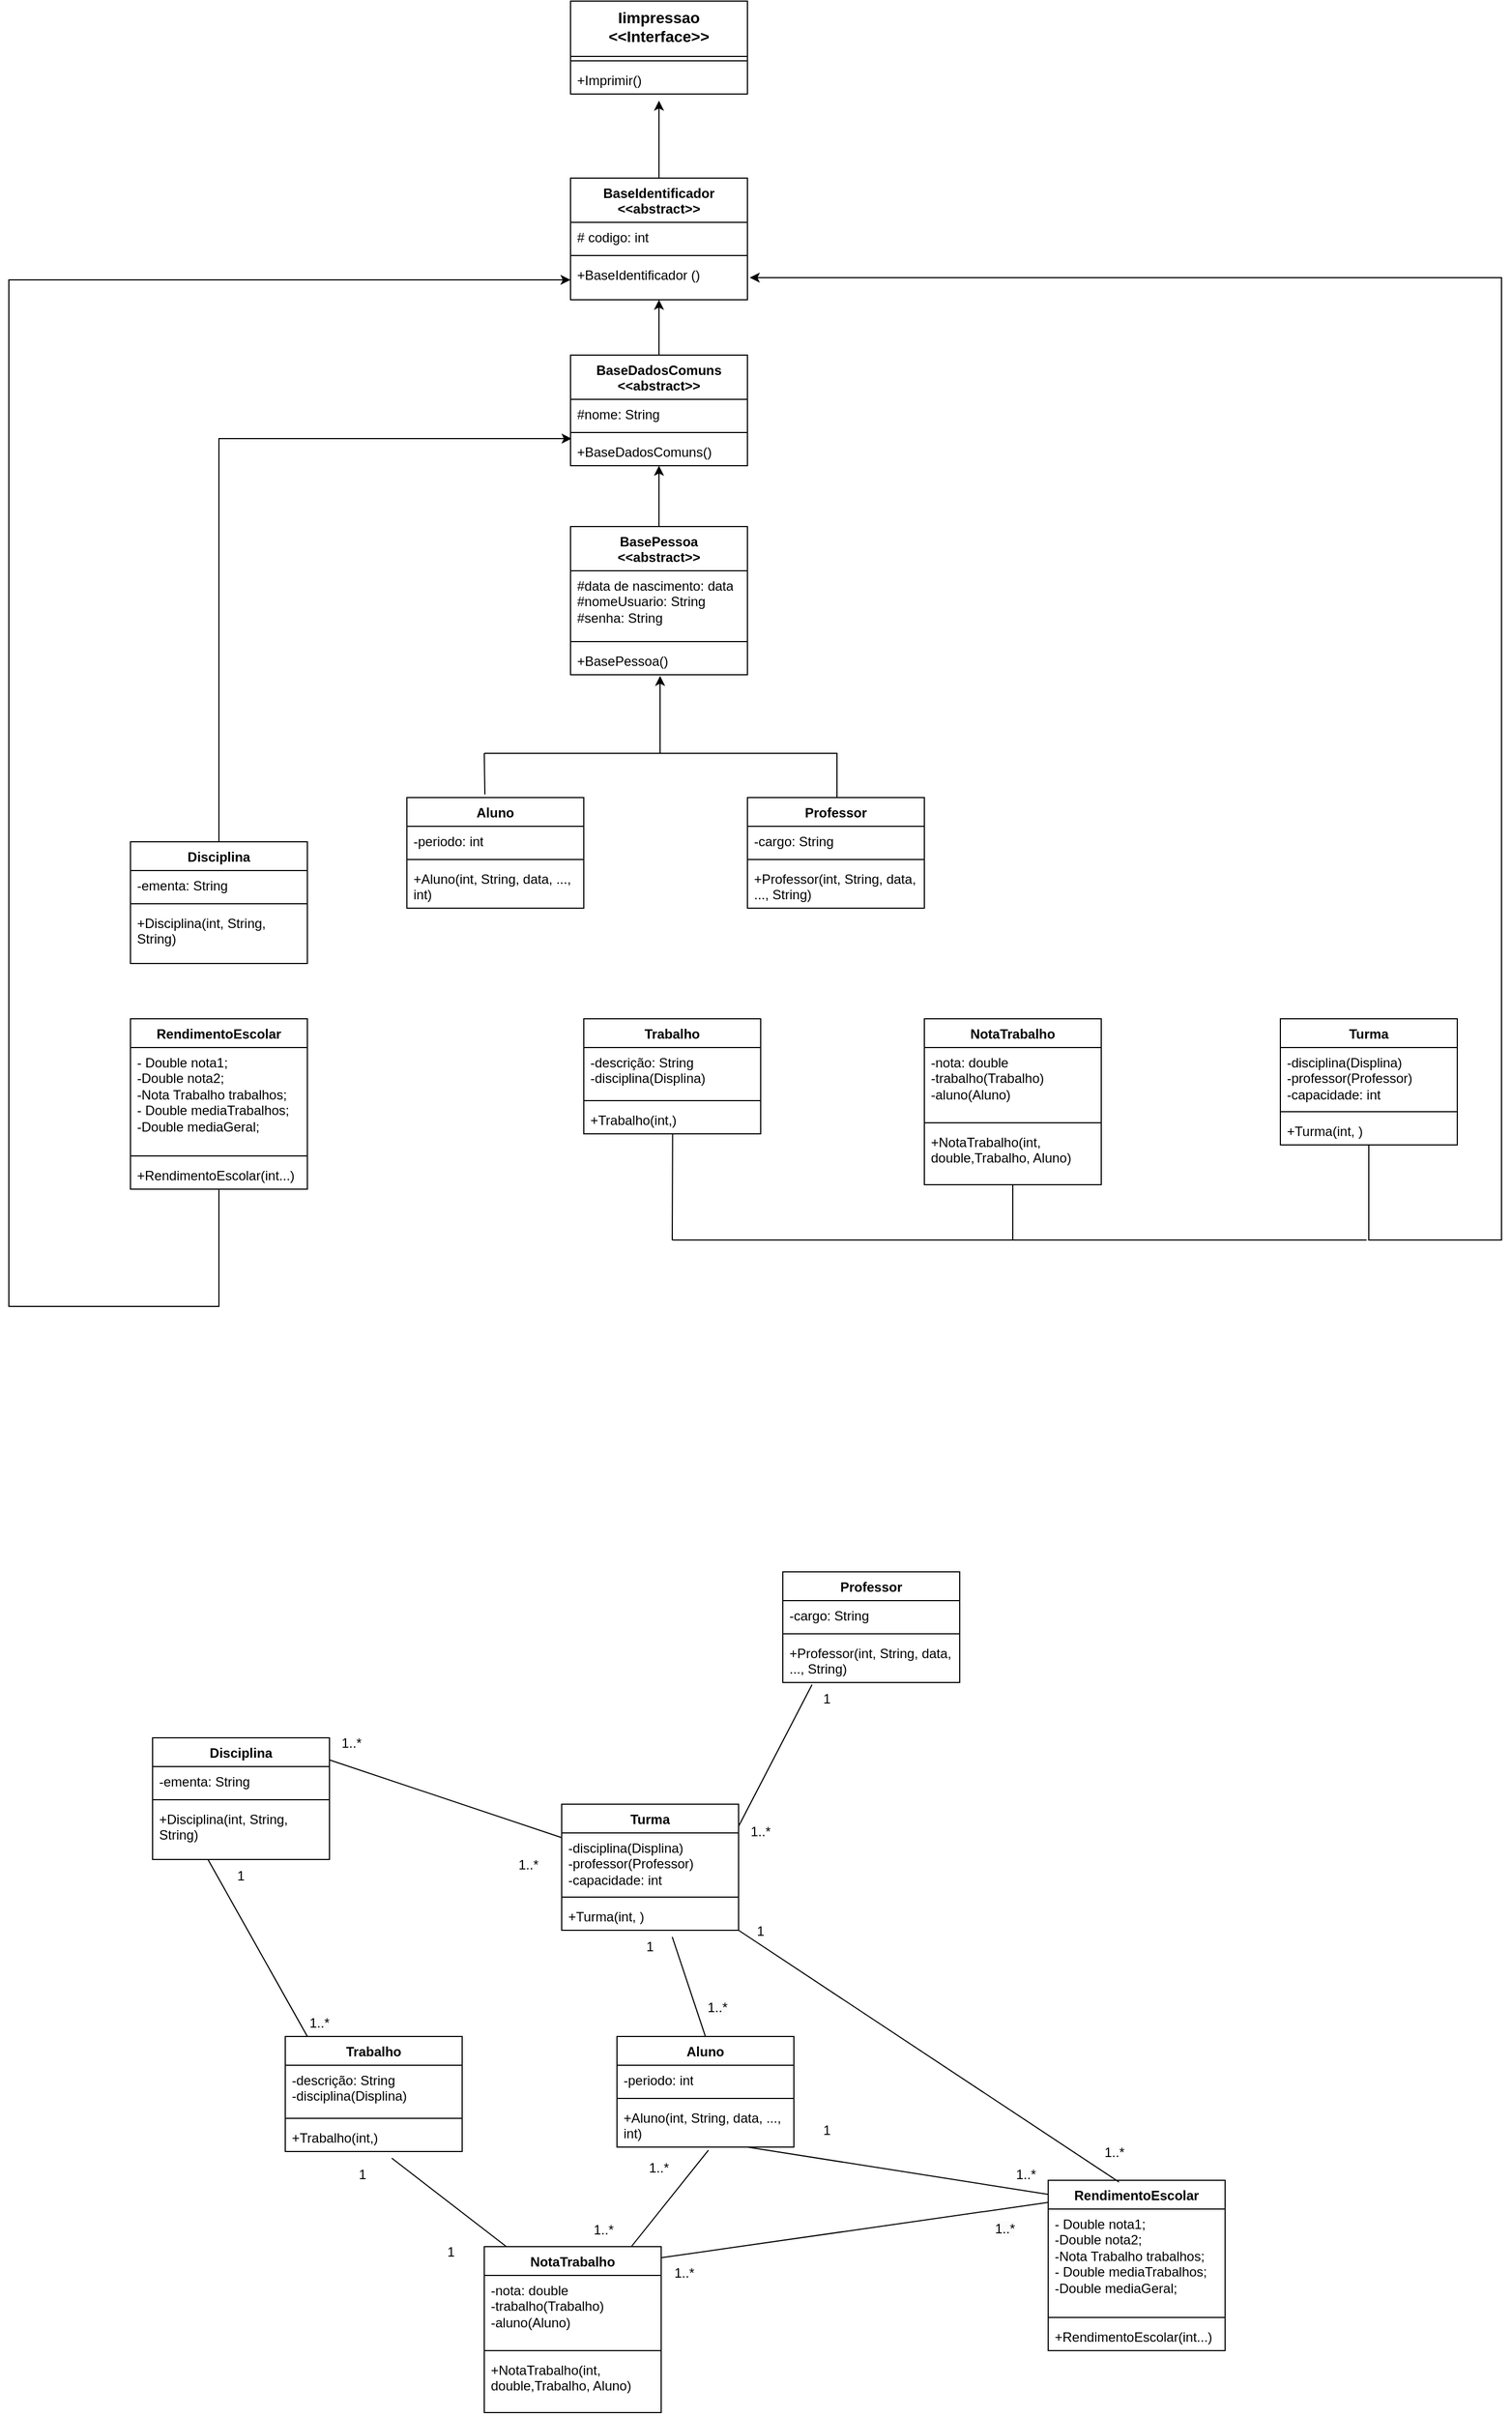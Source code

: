 <mxfile version="22.0.8" type="device">
  <diagram name="Página-1" id="WyTK1F0okosWZXt38Lui">
    <mxGraphModel dx="1050" dy="522" grid="1" gridSize="10" guides="1" tooltips="1" connect="1" arrows="1" fold="1" page="1" pageScale="1" pageWidth="2339" pageHeight="3300" math="0" shadow="0">
      <root>
        <mxCell id="0" />
        <mxCell id="1" parent="0" />
        <mxCell id="iWZckLX41BdWrGpEnXUP-7" style="edgeStyle=orthogonalEdgeStyle;rounded=0;orthogonalLoop=1;jettySize=auto;html=1;" parent="1" source="2KT6dH3YFQWWUS_MdQeZ-459" edge="1">
          <mxGeometry relative="1" as="geometry">
            <mxPoint x="958" y="130" as="targetPoint" />
          </mxGeometry>
        </mxCell>
        <mxCell id="2KT6dH3YFQWWUS_MdQeZ-459" value="BaseIdentificador&lt;br&gt;&amp;lt;&amp;lt;abstract&amp;gt;&amp;gt;" style="swimlane;fontStyle=1;align=center;verticalAlign=top;childLayout=stackLayout;horizontal=1;startSize=40;horizontalStack=0;resizeParent=1;resizeParentMax=0;resizeLast=0;collapsible=1;marginBottom=0;whiteSpace=wrap;html=1;" parent="1" vertex="1">
          <mxGeometry x="878" y="200" width="160" height="110" as="geometry" />
        </mxCell>
        <mxCell id="2KT6dH3YFQWWUS_MdQeZ-460" value="# codigo: int&lt;br&gt;" style="text;strokeColor=none;fillColor=none;align=left;verticalAlign=top;spacingLeft=4;spacingRight=4;overflow=hidden;rotatable=0;points=[[0,0.5],[1,0.5]];portConstraint=eastwest;whiteSpace=wrap;html=1;" parent="2KT6dH3YFQWWUS_MdQeZ-459" vertex="1">
          <mxGeometry y="40" width="160" height="26" as="geometry" />
        </mxCell>
        <mxCell id="2KT6dH3YFQWWUS_MdQeZ-461" value="" style="line;strokeWidth=1;fillColor=none;align=left;verticalAlign=middle;spacingTop=-1;spacingLeft=3;spacingRight=3;rotatable=0;labelPosition=right;points=[];portConstraint=eastwest;strokeColor=inherit;" parent="2KT6dH3YFQWWUS_MdQeZ-459" vertex="1">
          <mxGeometry y="66" width="160" height="8" as="geometry" />
        </mxCell>
        <mxCell id="2KT6dH3YFQWWUS_MdQeZ-462" value="+BaseIdentificador ()" style="text;strokeColor=none;fillColor=none;align=left;verticalAlign=top;spacingLeft=4;spacingRight=4;overflow=hidden;rotatable=0;points=[[0,0.5],[1,0.5]];portConstraint=eastwest;whiteSpace=wrap;html=1;" parent="2KT6dH3YFQWWUS_MdQeZ-459" vertex="1">
          <mxGeometry y="74" width="160" height="36" as="geometry" />
        </mxCell>
        <mxCell id="2KT6dH3YFQWWUS_MdQeZ-463" value="BasePessoa&lt;br&gt;&amp;lt;&amp;lt;abstract&amp;gt;&amp;gt;" style="swimlane;fontStyle=1;align=center;verticalAlign=top;childLayout=stackLayout;horizontal=1;startSize=40;horizontalStack=0;resizeParent=1;resizeParentMax=0;resizeLast=0;collapsible=1;marginBottom=0;whiteSpace=wrap;html=1;" parent="1" vertex="1">
          <mxGeometry x="878" y="515" width="160" height="134" as="geometry" />
        </mxCell>
        <mxCell id="2KT6dH3YFQWWUS_MdQeZ-464" value="#data de nascimento: data&lt;br&gt;#nomeUsuario: String&lt;br&gt;#senha: String" style="text;strokeColor=none;fillColor=none;align=left;verticalAlign=top;spacingLeft=4;spacingRight=4;overflow=hidden;rotatable=0;points=[[0,0.5],[1,0.5]];portConstraint=eastwest;whiteSpace=wrap;html=1;" parent="2KT6dH3YFQWWUS_MdQeZ-463" vertex="1">
          <mxGeometry y="40" width="160" height="60" as="geometry" />
        </mxCell>
        <mxCell id="2KT6dH3YFQWWUS_MdQeZ-465" value="" style="line;strokeWidth=1;fillColor=none;align=left;verticalAlign=middle;spacingTop=-1;spacingLeft=3;spacingRight=3;rotatable=0;labelPosition=right;points=[];portConstraint=eastwest;strokeColor=inherit;" parent="2KT6dH3YFQWWUS_MdQeZ-463" vertex="1">
          <mxGeometry y="100" width="160" height="8" as="geometry" />
        </mxCell>
        <mxCell id="2KT6dH3YFQWWUS_MdQeZ-466" value="+BasePessoa()" style="text;strokeColor=none;fillColor=none;align=left;verticalAlign=top;spacingLeft=4;spacingRight=4;overflow=hidden;rotatable=0;points=[[0,0.5],[1,0.5]];portConstraint=eastwest;whiteSpace=wrap;html=1;" parent="2KT6dH3YFQWWUS_MdQeZ-463" vertex="1">
          <mxGeometry y="108" width="160" height="26" as="geometry" />
        </mxCell>
        <mxCell id="2KT6dH3YFQWWUS_MdQeZ-468" value="Aluno" style="swimlane;fontStyle=1;align=center;verticalAlign=top;childLayout=stackLayout;horizontal=1;startSize=26;horizontalStack=0;resizeParent=1;resizeParentMax=0;resizeLast=0;collapsible=1;marginBottom=0;whiteSpace=wrap;html=1;" parent="1" vertex="1">
          <mxGeometry x="730" y="760" width="160" height="100" as="geometry" />
        </mxCell>
        <mxCell id="2KT6dH3YFQWWUS_MdQeZ-469" value="-periodo: int" style="text;strokeColor=none;fillColor=none;align=left;verticalAlign=top;spacingLeft=4;spacingRight=4;overflow=hidden;rotatable=0;points=[[0,0.5],[1,0.5]];portConstraint=eastwest;whiteSpace=wrap;html=1;" parent="2KT6dH3YFQWWUS_MdQeZ-468" vertex="1">
          <mxGeometry y="26" width="160" height="26" as="geometry" />
        </mxCell>
        <mxCell id="2KT6dH3YFQWWUS_MdQeZ-470" value="" style="line;strokeWidth=1;fillColor=none;align=left;verticalAlign=middle;spacingTop=-1;spacingLeft=3;spacingRight=3;rotatable=0;labelPosition=right;points=[];portConstraint=eastwest;strokeColor=inherit;" parent="2KT6dH3YFQWWUS_MdQeZ-468" vertex="1">
          <mxGeometry y="52" width="160" height="8" as="geometry" />
        </mxCell>
        <mxCell id="2KT6dH3YFQWWUS_MdQeZ-471" value="+Aluno(int, String, data, ..., int)" style="text;strokeColor=none;fillColor=none;align=left;verticalAlign=top;spacingLeft=4;spacingRight=4;overflow=hidden;rotatable=0;points=[[0,0.5],[1,0.5]];portConstraint=eastwest;whiteSpace=wrap;html=1;" parent="2KT6dH3YFQWWUS_MdQeZ-468" vertex="1">
          <mxGeometry y="60" width="160" height="40" as="geometry" />
        </mxCell>
        <mxCell id="iWZckLX41BdWrGpEnXUP-12" style="edgeStyle=orthogonalEdgeStyle;rounded=0;orthogonalLoop=1;jettySize=auto;html=1;exitX=0.5;exitY=0;exitDx=0;exitDy=0;" parent="1" edge="1">
          <mxGeometry relative="1" as="geometry">
            <mxPoint x="959" y="650" as="targetPoint" />
            <mxPoint x="1115" y="770" as="sourcePoint" />
            <Array as="points">
              <mxPoint x="1119" y="770" />
              <mxPoint x="1119" y="720" />
              <mxPoint x="959" y="720" />
            </Array>
          </mxGeometry>
        </mxCell>
        <mxCell id="2KT6dH3YFQWWUS_MdQeZ-473" value="Professor" style="swimlane;fontStyle=1;align=center;verticalAlign=top;childLayout=stackLayout;horizontal=1;startSize=26;horizontalStack=0;resizeParent=1;resizeParentMax=0;resizeLast=0;collapsible=1;marginBottom=0;whiteSpace=wrap;html=1;" parent="1" vertex="1">
          <mxGeometry x="1038" y="760" width="160" height="100" as="geometry" />
        </mxCell>
        <mxCell id="2KT6dH3YFQWWUS_MdQeZ-474" value="-cargo: String" style="text;strokeColor=none;fillColor=none;align=left;verticalAlign=top;spacingLeft=4;spacingRight=4;overflow=hidden;rotatable=0;points=[[0,0.5],[1,0.5]];portConstraint=eastwest;whiteSpace=wrap;html=1;" parent="2KT6dH3YFQWWUS_MdQeZ-473" vertex="1">
          <mxGeometry y="26" width="160" height="26" as="geometry" />
        </mxCell>
        <mxCell id="2KT6dH3YFQWWUS_MdQeZ-475" value="" style="line;strokeWidth=1;fillColor=none;align=left;verticalAlign=middle;spacingTop=-1;spacingLeft=3;spacingRight=3;rotatable=0;labelPosition=right;points=[];portConstraint=eastwest;strokeColor=inherit;" parent="2KT6dH3YFQWWUS_MdQeZ-473" vertex="1">
          <mxGeometry y="52" width="160" height="8" as="geometry" />
        </mxCell>
        <mxCell id="2KT6dH3YFQWWUS_MdQeZ-476" value="+Professor(int, String, data, ..., String)" style="text;strokeColor=none;fillColor=none;align=left;verticalAlign=top;spacingLeft=4;spacingRight=4;overflow=hidden;rotatable=0;points=[[0,0.5],[1,0.5]];portConstraint=eastwest;whiteSpace=wrap;html=1;" parent="2KT6dH3YFQWWUS_MdQeZ-473" vertex="1">
          <mxGeometry y="60" width="160" height="40" as="geometry" />
        </mxCell>
        <mxCell id="2KT6dH3YFQWWUS_MdQeZ-478" value="Disciplina" style="swimlane;fontStyle=1;align=center;verticalAlign=top;childLayout=stackLayout;horizontal=1;startSize=26;horizontalStack=0;resizeParent=1;resizeParentMax=0;resizeLast=0;collapsible=1;marginBottom=0;whiteSpace=wrap;html=1;" parent="1" vertex="1">
          <mxGeometry x="480" y="800" width="160" height="110" as="geometry" />
        </mxCell>
        <mxCell id="2KT6dH3YFQWWUS_MdQeZ-479" value="-ementa: String" style="text;strokeColor=none;fillColor=none;align=left;verticalAlign=top;spacingLeft=4;spacingRight=4;overflow=hidden;rotatable=0;points=[[0,0.5],[1,0.5]];portConstraint=eastwest;whiteSpace=wrap;html=1;" parent="2KT6dH3YFQWWUS_MdQeZ-478" vertex="1">
          <mxGeometry y="26" width="160" height="26" as="geometry" />
        </mxCell>
        <mxCell id="2KT6dH3YFQWWUS_MdQeZ-480" value="" style="line;strokeWidth=1;fillColor=none;align=left;verticalAlign=middle;spacingTop=-1;spacingLeft=3;spacingRight=3;rotatable=0;labelPosition=right;points=[];portConstraint=eastwest;strokeColor=inherit;" parent="2KT6dH3YFQWWUS_MdQeZ-478" vertex="1">
          <mxGeometry y="52" width="160" height="8" as="geometry" />
        </mxCell>
        <mxCell id="2KT6dH3YFQWWUS_MdQeZ-481" value="+Disciplina(int, String, String)" style="text;strokeColor=none;fillColor=none;align=left;verticalAlign=top;spacingLeft=4;spacingRight=4;overflow=hidden;rotatable=0;points=[[0,0.5],[1,0.5]];portConstraint=eastwest;whiteSpace=wrap;html=1;" parent="2KT6dH3YFQWWUS_MdQeZ-478" vertex="1">
          <mxGeometry y="60" width="160" height="50" as="geometry" />
        </mxCell>
        <mxCell id="2KT6dH3YFQWWUS_MdQeZ-486" value="Turma" style="swimlane;fontStyle=1;align=center;verticalAlign=top;childLayout=stackLayout;horizontal=1;startSize=26;horizontalStack=0;resizeParent=1;resizeParentMax=0;resizeLast=0;collapsible=1;marginBottom=0;whiteSpace=wrap;html=1;" parent="1" vertex="1">
          <mxGeometry x="1520" y="960" width="160" height="114" as="geometry" />
        </mxCell>
        <mxCell id="2KT6dH3YFQWWUS_MdQeZ-487" value="-disciplina(Displina)&lt;br&gt;-professor(Professor)&lt;br&gt;-capacidade: int" style="text;strokeColor=none;fillColor=none;align=left;verticalAlign=top;spacingLeft=4;spacingRight=4;overflow=hidden;rotatable=0;points=[[0,0.5],[1,0.5]];portConstraint=eastwest;whiteSpace=wrap;html=1;" parent="2KT6dH3YFQWWUS_MdQeZ-486" vertex="1">
          <mxGeometry y="26" width="160" height="54" as="geometry" />
        </mxCell>
        <mxCell id="2KT6dH3YFQWWUS_MdQeZ-488" value="" style="line;strokeWidth=1;fillColor=none;align=left;verticalAlign=middle;spacingTop=-1;spacingLeft=3;spacingRight=3;rotatable=0;labelPosition=right;points=[];portConstraint=eastwest;strokeColor=inherit;" parent="2KT6dH3YFQWWUS_MdQeZ-486" vertex="1">
          <mxGeometry y="80" width="160" height="8" as="geometry" />
        </mxCell>
        <mxCell id="2KT6dH3YFQWWUS_MdQeZ-489" value="+Turma(int, )" style="text;strokeColor=none;fillColor=none;align=left;verticalAlign=top;spacingLeft=4;spacingRight=4;overflow=hidden;rotatable=0;points=[[0,0.5],[1,0.5]];portConstraint=eastwest;whiteSpace=wrap;html=1;" parent="2KT6dH3YFQWWUS_MdQeZ-486" vertex="1">
          <mxGeometry y="88" width="160" height="26" as="geometry" />
        </mxCell>
        <mxCell id="2KT6dH3YFQWWUS_MdQeZ-490" value="Trabalho" style="swimlane;fontStyle=1;align=center;verticalAlign=top;childLayout=stackLayout;horizontal=1;startSize=26;horizontalStack=0;resizeParent=1;resizeParentMax=0;resizeLast=0;collapsible=1;marginBottom=0;whiteSpace=wrap;html=1;" parent="1" vertex="1">
          <mxGeometry x="890" y="960" width="160" height="104" as="geometry" />
        </mxCell>
        <mxCell id="iWZckLX41BdWrGpEnXUP-22" value="" style="endArrow=none;html=1;rounded=0;entryX=0.502;entryY=1.013;entryDx=0;entryDy=0;entryPerimeter=0;" parent="2KT6dH3YFQWWUS_MdQeZ-490" target="2KT6dH3YFQWWUS_MdQeZ-493" edge="1">
          <mxGeometry width="50" height="50" relative="1" as="geometry">
            <mxPoint x="80" y="200" as="sourcePoint" />
            <mxPoint x="79.58" y="-32" as="targetPoint" />
          </mxGeometry>
        </mxCell>
        <mxCell id="2KT6dH3YFQWWUS_MdQeZ-491" value="-descrição: String&lt;br&gt;-disciplina(Displina)" style="text;strokeColor=none;fillColor=none;align=left;verticalAlign=top;spacingLeft=4;spacingRight=4;overflow=hidden;rotatable=0;points=[[0,0.5],[1,0.5]];portConstraint=eastwest;whiteSpace=wrap;html=1;" parent="2KT6dH3YFQWWUS_MdQeZ-490" vertex="1">
          <mxGeometry y="26" width="160" height="44" as="geometry" />
        </mxCell>
        <mxCell id="2KT6dH3YFQWWUS_MdQeZ-492" value="" style="line;strokeWidth=1;fillColor=none;align=left;verticalAlign=middle;spacingTop=-1;spacingLeft=3;spacingRight=3;rotatable=0;labelPosition=right;points=[];portConstraint=eastwest;strokeColor=inherit;" parent="2KT6dH3YFQWWUS_MdQeZ-490" vertex="1">
          <mxGeometry y="70" width="160" height="8" as="geometry" />
        </mxCell>
        <mxCell id="2KT6dH3YFQWWUS_MdQeZ-493" value="+Trabalho(int,)" style="text;strokeColor=none;fillColor=none;align=left;verticalAlign=top;spacingLeft=4;spacingRight=4;overflow=hidden;rotatable=0;points=[[0,0.5],[1,0.5]];portConstraint=eastwest;whiteSpace=wrap;html=1;" parent="2KT6dH3YFQWWUS_MdQeZ-490" vertex="1">
          <mxGeometry y="78" width="160" height="26" as="geometry" />
        </mxCell>
        <mxCell id="2KT6dH3YFQWWUS_MdQeZ-512" value="NotaTrabalho" style="swimlane;fontStyle=1;align=center;verticalAlign=top;childLayout=stackLayout;horizontal=1;startSize=26;horizontalStack=0;resizeParent=1;resizeParentMax=0;resizeLast=0;collapsible=1;marginBottom=0;whiteSpace=wrap;html=1;" parent="1" vertex="1">
          <mxGeometry x="1198" y="960" width="160" height="150" as="geometry" />
        </mxCell>
        <mxCell id="2KT6dH3YFQWWUS_MdQeZ-513" value="-nota: double&lt;br&gt;-trabalho(Trabalho)&lt;br&gt;-aluno(Aluno)" style="text;strokeColor=none;fillColor=none;align=left;verticalAlign=top;spacingLeft=4;spacingRight=4;overflow=hidden;rotatable=0;points=[[0,0.5],[1,0.5]];portConstraint=eastwest;whiteSpace=wrap;html=1;" parent="2KT6dH3YFQWWUS_MdQeZ-512" vertex="1">
          <mxGeometry y="26" width="160" height="64" as="geometry" />
        </mxCell>
        <mxCell id="2KT6dH3YFQWWUS_MdQeZ-514" value="" style="line;strokeWidth=1;fillColor=none;align=left;verticalAlign=middle;spacingTop=-1;spacingLeft=3;spacingRight=3;rotatable=0;labelPosition=right;points=[];portConstraint=eastwest;strokeColor=inherit;" parent="2KT6dH3YFQWWUS_MdQeZ-512" vertex="1">
          <mxGeometry y="90" width="160" height="8" as="geometry" />
        </mxCell>
        <mxCell id="2KT6dH3YFQWWUS_MdQeZ-515" value="+NotaTrabalho(int, double,Trabalho, Aluno)" style="text;strokeColor=none;fillColor=none;align=left;verticalAlign=top;spacingLeft=4;spacingRight=4;overflow=hidden;rotatable=0;points=[[0,0.5],[1,0.5]];portConstraint=eastwest;whiteSpace=wrap;html=1;" parent="2KT6dH3YFQWWUS_MdQeZ-512" vertex="1">
          <mxGeometry y="98" width="160" height="52" as="geometry" />
        </mxCell>
        <mxCell id="iWZckLX41BdWrGpEnXUP-2" value="&lt;font style=&quot;font-size: 14px;&quot;&gt;Iimpressao&lt;br&gt;&amp;lt;&amp;lt;Interface&amp;gt;&amp;gt;&lt;/font&gt;" style="swimlane;fontStyle=1;align=center;verticalAlign=top;childLayout=stackLayout;horizontal=1;startSize=50;horizontalStack=0;resizeParent=1;resizeParentMax=0;resizeLast=0;collapsible=1;marginBottom=0;whiteSpace=wrap;html=1;" parent="1" vertex="1">
          <mxGeometry x="878" y="40" width="160" height="84" as="geometry" />
        </mxCell>
        <mxCell id="iWZckLX41BdWrGpEnXUP-4" value="" style="line;strokeWidth=1;fillColor=none;align=left;verticalAlign=middle;spacingTop=-1;spacingLeft=3;spacingRight=3;rotatable=0;labelPosition=right;points=[];portConstraint=eastwest;strokeColor=inherit;" parent="iWZckLX41BdWrGpEnXUP-2" vertex="1">
          <mxGeometry y="50" width="160" height="8" as="geometry" />
        </mxCell>
        <mxCell id="iWZckLX41BdWrGpEnXUP-5" value="+Imprimir()" style="text;strokeColor=none;fillColor=none;align=left;verticalAlign=top;spacingLeft=4;spacingRight=4;overflow=hidden;rotatable=0;points=[[0,0.5],[1,0.5]];portConstraint=eastwest;whiteSpace=wrap;html=1;" parent="iWZckLX41BdWrGpEnXUP-2" vertex="1">
          <mxGeometry y="58" width="160" height="26" as="geometry" />
        </mxCell>
        <mxCell id="iWZckLX41BdWrGpEnXUP-8" style="edgeStyle=orthogonalEdgeStyle;rounded=0;orthogonalLoop=1;jettySize=auto;html=1;" parent="1" source="2KT6dH3YFQWWUS_MdQeZ-482" edge="1">
          <mxGeometry relative="1" as="geometry">
            <mxPoint x="958" y="310" as="targetPoint" />
          </mxGeometry>
        </mxCell>
        <mxCell id="2KT6dH3YFQWWUS_MdQeZ-482" value="BaseDadosComuns&lt;br&gt;&amp;lt;&amp;lt;abstract&amp;gt;&amp;gt;" style="swimlane;fontStyle=1;align=center;verticalAlign=top;childLayout=stackLayout;horizontal=1;startSize=40;horizontalStack=0;resizeParent=1;resizeParentMax=0;resizeLast=0;collapsible=1;marginBottom=0;whiteSpace=wrap;html=1;" parent="1" vertex="1">
          <mxGeometry x="878" y="360" width="160" height="100" as="geometry" />
        </mxCell>
        <mxCell id="2KT6dH3YFQWWUS_MdQeZ-483" value="#nome: String" style="text;strokeColor=none;fillColor=none;align=left;verticalAlign=top;spacingLeft=4;spacingRight=4;overflow=hidden;rotatable=0;points=[[0,0.5],[1,0.5]];portConstraint=eastwest;whiteSpace=wrap;html=1;" parent="2KT6dH3YFQWWUS_MdQeZ-482" vertex="1">
          <mxGeometry y="40" width="160" height="26" as="geometry" />
        </mxCell>
        <mxCell id="2KT6dH3YFQWWUS_MdQeZ-484" value="" style="line;strokeWidth=1;fillColor=none;align=left;verticalAlign=middle;spacingTop=-1;spacingLeft=3;spacingRight=3;rotatable=0;labelPosition=right;points=[];portConstraint=eastwest;strokeColor=inherit;" parent="2KT6dH3YFQWWUS_MdQeZ-482" vertex="1">
          <mxGeometry y="66" width="160" height="8" as="geometry" />
        </mxCell>
        <mxCell id="2KT6dH3YFQWWUS_MdQeZ-485" value="+BaseDadosComuns()" style="text;strokeColor=none;fillColor=none;align=left;verticalAlign=top;spacingLeft=4;spacingRight=4;overflow=hidden;rotatable=0;points=[[0,0.5],[1,0.5]];portConstraint=eastwest;whiteSpace=wrap;html=1;" parent="2KT6dH3YFQWWUS_MdQeZ-482" vertex="1">
          <mxGeometry y="74" width="160" height="26" as="geometry" />
        </mxCell>
        <mxCell id="iWZckLX41BdWrGpEnXUP-9" style="edgeStyle=orthogonalEdgeStyle;rounded=0;orthogonalLoop=1;jettySize=auto;html=1;exitX=0.5;exitY=0;exitDx=0;exitDy=0;entryX=0.5;entryY=1;entryDx=0;entryDy=0;entryPerimeter=0;" parent="1" source="2KT6dH3YFQWWUS_MdQeZ-463" target="2KT6dH3YFQWWUS_MdQeZ-485" edge="1">
          <mxGeometry relative="1" as="geometry" />
        </mxCell>
        <mxCell id="iWZckLX41BdWrGpEnXUP-13" style="edgeStyle=orthogonalEdgeStyle;rounded=0;orthogonalLoop=1;jettySize=auto;html=1;exitX=0.5;exitY=1;exitDx=0;exitDy=0;entryX=1.013;entryY=0.444;entryDx=0;entryDy=0;entryPerimeter=0;" parent="1" source="2KT6dH3YFQWWUS_MdQeZ-486" target="2KT6dH3YFQWWUS_MdQeZ-462" edge="1">
          <mxGeometry relative="1" as="geometry">
            <mxPoint x="1622.32" y="1244.65" as="sourcePoint" />
            <mxPoint x="1040" y="290" as="targetPoint" />
            <Array as="points">
              <mxPoint x="1600" y="1160" />
              <mxPoint x="1720" y="1160" />
              <mxPoint x="1720" y="290" />
            </Array>
          </mxGeometry>
        </mxCell>
        <mxCell id="iWZckLX41BdWrGpEnXUP-14" style="edgeStyle=orthogonalEdgeStyle;rounded=0;orthogonalLoop=1;jettySize=auto;html=1;exitX=0.5;exitY=0;exitDx=0;exitDy=0;entryX=0.006;entryY=0.059;entryDx=0;entryDy=0;entryPerimeter=0;" parent="1" source="2KT6dH3YFQWWUS_MdQeZ-478" target="2KT6dH3YFQWWUS_MdQeZ-485" edge="1">
          <mxGeometry relative="1" as="geometry" />
        </mxCell>
        <mxCell id="iWZckLX41BdWrGpEnXUP-17" value="" style="endArrow=none;html=1;rounded=0;" parent="1" edge="1">
          <mxGeometry width="50" height="50" relative="1" as="geometry">
            <mxPoint x="970" y="1160" as="sourcePoint" />
            <mxPoint x="1598" y="1160" as="targetPoint" />
          </mxGeometry>
        </mxCell>
        <mxCell id="iWZckLX41BdWrGpEnXUP-19" value="" style="endArrow=none;html=1;rounded=0;" parent="1" target="2KT6dH3YFQWWUS_MdQeZ-515" edge="1">
          <mxGeometry width="50" height="50" relative="1" as="geometry">
            <mxPoint x="1278" y="1160" as="sourcePoint" />
            <mxPoint x="1280" y="1230" as="targetPoint" />
          </mxGeometry>
        </mxCell>
        <mxCell id="iWZckLX41BdWrGpEnXUP-25" value="" style="endArrow=none;html=1;rounded=0;" parent="1" edge="1">
          <mxGeometry width="50" height="50" relative="1" as="geometry">
            <mxPoint x="800" y="720" as="sourcePoint" />
            <mxPoint x="960" y="720" as="targetPoint" />
          </mxGeometry>
        </mxCell>
        <mxCell id="iWZckLX41BdWrGpEnXUP-26" value="" style="endArrow=none;html=1;rounded=0;exitX=0.441;exitY=-0.028;exitDx=0;exitDy=0;exitPerimeter=0;" parent="1" source="2KT6dH3YFQWWUS_MdQeZ-468" edge="1">
          <mxGeometry width="50" height="50" relative="1" as="geometry">
            <mxPoint x="830" y="810" as="sourcePoint" />
            <mxPoint x="800" y="720" as="targetPoint" />
          </mxGeometry>
        </mxCell>
        <mxCell id="SnTuJil45U3Le8kGtYZz-1" style="edgeStyle=orthogonalEdgeStyle;rounded=0;orthogonalLoop=1;jettySize=auto;html=1;entryX=0;entryY=0.5;entryDx=0;entryDy=0;" parent="1" source="2KT6dH3YFQWWUS_MdQeZ-527" target="2KT6dH3YFQWWUS_MdQeZ-462" edge="1">
          <mxGeometry relative="1" as="geometry">
            <Array as="points">
              <mxPoint x="560" y="1220" />
              <mxPoint x="370" y="1220" />
              <mxPoint x="370" y="292" />
            </Array>
          </mxGeometry>
        </mxCell>
        <mxCell id="2KT6dH3YFQWWUS_MdQeZ-524" value="RendimentoEscolar" style="swimlane;fontStyle=1;align=center;verticalAlign=top;childLayout=stackLayout;horizontal=1;startSize=26;horizontalStack=0;resizeParent=1;resizeParentMax=0;resizeLast=0;collapsible=1;marginBottom=0;whiteSpace=wrap;html=1;" parent="1" vertex="1">
          <mxGeometry x="480" y="960" width="160" height="154" as="geometry" />
        </mxCell>
        <mxCell id="2KT6dH3YFQWWUS_MdQeZ-525" value="- Double nota1;&lt;br&gt;-Double nota2;&lt;br&gt;-Nota Trabalho trabalhos;&lt;br&gt;- Double mediaTrabalhos;&lt;br&gt;-Double mediaGeral;" style="text;strokeColor=none;fillColor=none;align=left;verticalAlign=top;spacingLeft=4;spacingRight=4;overflow=hidden;rotatable=0;points=[[0,0.5],[1,0.5]];portConstraint=eastwest;whiteSpace=wrap;html=1;" parent="2KT6dH3YFQWWUS_MdQeZ-524" vertex="1">
          <mxGeometry y="26" width="160" height="94" as="geometry" />
        </mxCell>
        <mxCell id="2KT6dH3YFQWWUS_MdQeZ-526" value="" style="line;strokeWidth=1;fillColor=none;align=left;verticalAlign=middle;spacingTop=-1;spacingLeft=3;spacingRight=3;rotatable=0;labelPosition=right;points=[];portConstraint=eastwest;strokeColor=inherit;" parent="2KT6dH3YFQWWUS_MdQeZ-524" vertex="1">
          <mxGeometry y="120" width="160" height="8" as="geometry" />
        </mxCell>
        <mxCell id="2KT6dH3YFQWWUS_MdQeZ-527" value="+RendimentoEscolar(int...)" style="text;strokeColor=none;fillColor=none;align=left;verticalAlign=top;spacingLeft=4;spacingRight=4;overflow=hidden;rotatable=0;points=[[0,0.5],[1,0.5]];portConstraint=eastwest;whiteSpace=wrap;html=1;" parent="2KT6dH3YFQWWUS_MdQeZ-524" vertex="1">
          <mxGeometry y="128" width="160" height="26" as="geometry" />
        </mxCell>
        <mxCell id="929rITErZlj4l2X_e_oS-4" value="Aluno" style="swimlane;fontStyle=1;align=center;verticalAlign=top;childLayout=stackLayout;horizontal=1;startSize=26;horizontalStack=0;resizeParent=1;resizeParentMax=0;resizeLast=0;collapsible=1;marginBottom=0;whiteSpace=wrap;html=1;" parent="1" vertex="1">
          <mxGeometry x="920" y="1880" width="160" height="100" as="geometry" />
        </mxCell>
        <mxCell id="929rITErZlj4l2X_e_oS-5" value="-periodo: int" style="text;strokeColor=none;fillColor=none;align=left;verticalAlign=top;spacingLeft=4;spacingRight=4;overflow=hidden;rotatable=0;points=[[0,0.5],[1,0.5]];portConstraint=eastwest;whiteSpace=wrap;html=1;" parent="929rITErZlj4l2X_e_oS-4" vertex="1">
          <mxGeometry y="26" width="160" height="26" as="geometry" />
        </mxCell>
        <mxCell id="929rITErZlj4l2X_e_oS-6" value="" style="line;strokeWidth=1;fillColor=none;align=left;verticalAlign=middle;spacingTop=-1;spacingLeft=3;spacingRight=3;rotatable=0;labelPosition=right;points=[];portConstraint=eastwest;strokeColor=inherit;" parent="929rITErZlj4l2X_e_oS-4" vertex="1">
          <mxGeometry y="52" width="160" height="8" as="geometry" />
        </mxCell>
        <mxCell id="929rITErZlj4l2X_e_oS-7" value="+Aluno(int, String, data, ..., int)" style="text;strokeColor=none;fillColor=none;align=left;verticalAlign=top;spacingLeft=4;spacingRight=4;overflow=hidden;rotatable=0;points=[[0,0.5],[1,0.5]];portConstraint=eastwest;whiteSpace=wrap;html=1;" parent="929rITErZlj4l2X_e_oS-4" vertex="1">
          <mxGeometry y="60" width="160" height="40" as="geometry" />
        </mxCell>
        <mxCell id="929rITErZlj4l2X_e_oS-8" value="Professor" style="swimlane;fontStyle=1;align=center;verticalAlign=top;childLayout=stackLayout;horizontal=1;startSize=26;horizontalStack=0;resizeParent=1;resizeParentMax=0;resizeLast=0;collapsible=1;marginBottom=0;whiteSpace=wrap;html=1;" parent="1" vertex="1">
          <mxGeometry x="1070" y="1460" width="160" height="100" as="geometry" />
        </mxCell>
        <mxCell id="929rITErZlj4l2X_e_oS-9" value="-cargo: String" style="text;strokeColor=none;fillColor=none;align=left;verticalAlign=top;spacingLeft=4;spacingRight=4;overflow=hidden;rotatable=0;points=[[0,0.5],[1,0.5]];portConstraint=eastwest;whiteSpace=wrap;html=1;" parent="929rITErZlj4l2X_e_oS-8" vertex="1">
          <mxGeometry y="26" width="160" height="26" as="geometry" />
        </mxCell>
        <mxCell id="929rITErZlj4l2X_e_oS-10" value="" style="line;strokeWidth=1;fillColor=none;align=left;verticalAlign=middle;spacingTop=-1;spacingLeft=3;spacingRight=3;rotatable=0;labelPosition=right;points=[];portConstraint=eastwest;strokeColor=inherit;" parent="929rITErZlj4l2X_e_oS-8" vertex="1">
          <mxGeometry y="52" width="160" height="8" as="geometry" />
        </mxCell>
        <mxCell id="929rITErZlj4l2X_e_oS-11" value="+Professor(int, String, data, ..., String)" style="text;strokeColor=none;fillColor=none;align=left;verticalAlign=top;spacingLeft=4;spacingRight=4;overflow=hidden;rotatable=0;points=[[0,0.5],[1,0.5]];portConstraint=eastwest;whiteSpace=wrap;html=1;" parent="929rITErZlj4l2X_e_oS-8" vertex="1">
          <mxGeometry y="60" width="160" height="40" as="geometry" />
        </mxCell>
        <mxCell id="929rITErZlj4l2X_e_oS-12" value="NotaTrabalho" style="swimlane;fontStyle=1;align=center;verticalAlign=top;childLayout=stackLayout;horizontal=1;startSize=26;horizontalStack=0;resizeParent=1;resizeParentMax=0;resizeLast=0;collapsible=1;marginBottom=0;whiteSpace=wrap;html=1;" parent="1" vertex="1">
          <mxGeometry x="800" y="2070" width="160" height="150" as="geometry" />
        </mxCell>
        <mxCell id="929rITErZlj4l2X_e_oS-13" value="-nota: double&lt;br&gt;-trabalho(Trabalho)&lt;br&gt;-aluno(Aluno)" style="text;strokeColor=none;fillColor=none;align=left;verticalAlign=top;spacingLeft=4;spacingRight=4;overflow=hidden;rotatable=0;points=[[0,0.5],[1,0.5]];portConstraint=eastwest;whiteSpace=wrap;html=1;" parent="929rITErZlj4l2X_e_oS-12" vertex="1">
          <mxGeometry y="26" width="160" height="64" as="geometry" />
        </mxCell>
        <mxCell id="929rITErZlj4l2X_e_oS-14" value="" style="line;strokeWidth=1;fillColor=none;align=left;verticalAlign=middle;spacingTop=-1;spacingLeft=3;spacingRight=3;rotatable=0;labelPosition=right;points=[];portConstraint=eastwest;strokeColor=inherit;" parent="929rITErZlj4l2X_e_oS-12" vertex="1">
          <mxGeometry y="90" width="160" height="8" as="geometry" />
        </mxCell>
        <mxCell id="929rITErZlj4l2X_e_oS-15" value="+NotaTrabalho(int, double,Trabalho, Aluno)" style="text;strokeColor=none;fillColor=none;align=left;verticalAlign=top;spacingLeft=4;spacingRight=4;overflow=hidden;rotatable=0;points=[[0,0.5],[1,0.5]];portConstraint=eastwest;whiteSpace=wrap;html=1;" parent="929rITErZlj4l2X_e_oS-12" vertex="1">
          <mxGeometry y="98" width="160" height="52" as="geometry" />
        </mxCell>
        <mxCell id="929rITErZlj4l2X_e_oS-16" value="Turma" style="swimlane;fontStyle=1;align=center;verticalAlign=top;childLayout=stackLayout;horizontal=1;startSize=26;horizontalStack=0;resizeParent=1;resizeParentMax=0;resizeLast=0;collapsible=1;marginBottom=0;whiteSpace=wrap;html=1;" parent="1" vertex="1">
          <mxGeometry x="870" y="1670" width="160" height="114" as="geometry" />
        </mxCell>
        <mxCell id="929rITErZlj4l2X_e_oS-17" value="-disciplina(Displina)&lt;br&gt;-professor(Professor)&lt;br&gt;-capacidade: int" style="text;strokeColor=none;fillColor=none;align=left;verticalAlign=top;spacingLeft=4;spacingRight=4;overflow=hidden;rotatable=0;points=[[0,0.5],[1,0.5]];portConstraint=eastwest;whiteSpace=wrap;html=1;" parent="929rITErZlj4l2X_e_oS-16" vertex="1">
          <mxGeometry y="26" width="160" height="54" as="geometry" />
        </mxCell>
        <mxCell id="929rITErZlj4l2X_e_oS-18" value="" style="line;strokeWidth=1;fillColor=none;align=left;verticalAlign=middle;spacingTop=-1;spacingLeft=3;spacingRight=3;rotatable=0;labelPosition=right;points=[];portConstraint=eastwest;strokeColor=inherit;" parent="929rITErZlj4l2X_e_oS-16" vertex="1">
          <mxGeometry y="80" width="160" height="8" as="geometry" />
        </mxCell>
        <mxCell id="929rITErZlj4l2X_e_oS-19" value="+Turma(int, )" style="text;strokeColor=none;fillColor=none;align=left;verticalAlign=top;spacingLeft=4;spacingRight=4;overflow=hidden;rotatable=0;points=[[0,0.5],[1,0.5]];portConstraint=eastwest;whiteSpace=wrap;html=1;" parent="929rITErZlj4l2X_e_oS-16" vertex="1">
          <mxGeometry y="88" width="160" height="26" as="geometry" />
        </mxCell>
        <mxCell id="929rITErZlj4l2X_e_oS-20" value="Disciplina" style="swimlane;fontStyle=1;align=center;verticalAlign=top;childLayout=stackLayout;horizontal=1;startSize=26;horizontalStack=0;resizeParent=1;resizeParentMax=0;resizeLast=0;collapsible=1;marginBottom=0;whiteSpace=wrap;html=1;" parent="1" vertex="1">
          <mxGeometry x="500" y="1610" width="160" height="110" as="geometry" />
        </mxCell>
        <mxCell id="929rITErZlj4l2X_e_oS-21" value="-ementa: String" style="text;strokeColor=none;fillColor=none;align=left;verticalAlign=top;spacingLeft=4;spacingRight=4;overflow=hidden;rotatable=0;points=[[0,0.5],[1,0.5]];portConstraint=eastwest;whiteSpace=wrap;html=1;" parent="929rITErZlj4l2X_e_oS-20" vertex="1">
          <mxGeometry y="26" width="160" height="26" as="geometry" />
        </mxCell>
        <mxCell id="929rITErZlj4l2X_e_oS-22" value="" style="line;strokeWidth=1;fillColor=none;align=left;verticalAlign=middle;spacingTop=-1;spacingLeft=3;spacingRight=3;rotatable=0;labelPosition=right;points=[];portConstraint=eastwest;strokeColor=inherit;" parent="929rITErZlj4l2X_e_oS-20" vertex="1">
          <mxGeometry y="52" width="160" height="8" as="geometry" />
        </mxCell>
        <mxCell id="929rITErZlj4l2X_e_oS-23" value="+Disciplina(int, String, String)" style="text;strokeColor=none;fillColor=none;align=left;verticalAlign=top;spacingLeft=4;spacingRight=4;overflow=hidden;rotatable=0;points=[[0,0.5],[1,0.5]];portConstraint=eastwest;whiteSpace=wrap;html=1;" parent="929rITErZlj4l2X_e_oS-20" vertex="1">
          <mxGeometry y="60" width="160" height="50" as="geometry" />
        </mxCell>
        <mxCell id="929rITErZlj4l2X_e_oS-24" value="RendimentoEscolar" style="swimlane;fontStyle=1;align=center;verticalAlign=top;childLayout=stackLayout;horizontal=1;startSize=26;horizontalStack=0;resizeParent=1;resizeParentMax=0;resizeLast=0;collapsible=1;marginBottom=0;whiteSpace=wrap;html=1;" parent="1" vertex="1">
          <mxGeometry x="1310" y="2010" width="160" height="154" as="geometry" />
        </mxCell>
        <mxCell id="929rITErZlj4l2X_e_oS-25" value="- Double nota1;&lt;br&gt;-Double nota2;&lt;br&gt;-Nota Trabalho trabalhos;&lt;br&gt;- Double mediaTrabalhos;&lt;br&gt;-Double mediaGeral;" style="text;strokeColor=none;fillColor=none;align=left;verticalAlign=top;spacingLeft=4;spacingRight=4;overflow=hidden;rotatable=0;points=[[0,0.5],[1,0.5]];portConstraint=eastwest;whiteSpace=wrap;html=1;" parent="929rITErZlj4l2X_e_oS-24" vertex="1">
          <mxGeometry y="26" width="160" height="94" as="geometry" />
        </mxCell>
        <mxCell id="929rITErZlj4l2X_e_oS-26" value="" style="line;strokeWidth=1;fillColor=none;align=left;verticalAlign=middle;spacingTop=-1;spacingLeft=3;spacingRight=3;rotatable=0;labelPosition=right;points=[];portConstraint=eastwest;strokeColor=inherit;" parent="929rITErZlj4l2X_e_oS-24" vertex="1">
          <mxGeometry y="120" width="160" height="8" as="geometry" />
        </mxCell>
        <mxCell id="929rITErZlj4l2X_e_oS-27" value="+RendimentoEscolar(int...)" style="text;strokeColor=none;fillColor=none;align=left;verticalAlign=top;spacingLeft=4;spacingRight=4;overflow=hidden;rotatable=0;points=[[0,0.5],[1,0.5]];portConstraint=eastwest;whiteSpace=wrap;html=1;" parent="929rITErZlj4l2X_e_oS-24" vertex="1">
          <mxGeometry y="128" width="160" height="26" as="geometry" />
        </mxCell>
        <mxCell id="929rITErZlj4l2X_e_oS-28" value="Trabalho" style="swimlane;fontStyle=1;align=center;verticalAlign=top;childLayout=stackLayout;horizontal=1;startSize=26;horizontalStack=0;resizeParent=1;resizeParentMax=0;resizeLast=0;collapsible=1;marginBottom=0;whiteSpace=wrap;html=1;" parent="1" vertex="1">
          <mxGeometry x="620" y="1880" width="160" height="104" as="geometry" />
        </mxCell>
        <mxCell id="929rITErZlj4l2X_e_oS-30" value="-descrição: String&lt;br&gt;-disciplina(Displina)" style="text;strokeColor=none;fillColor=none;align=left;verticalAlign=top;spacingLeft=4;spacingRight=4;overflow=hidden;rotatable=0;points=[[0,0.5],[1,0.5]];portConstraint=eastwest;whiteSpace=wrap;html=1;" parent="929rITErZlj4l2X_e_oS-28" vertex="1">
          <mxGeometry y="26" width="160" height="44" as="geometry" />
        </mxCell>
        <mxCell id="929rITErZlj4l2X_e_oS-31" value="" style="line;strokeWidth=1;fillColor=none;align=left;verticalAlign=middle;spacingTop=-1;spacingLeft=3;spacingRight=3;rotatable=0;labelPosition=right;points=[];portConstraint=eastwest;strokeColor=inherit;" parent="929rITErZlj4l2X_e_oS-28" vertex="1">
          <mxGeometry y="70" width="160" height="8" as="geometry" />
        </mxCell>
        <mxCell id="929rITErZlj4l2X_e_oS-32" value="+Trabalho(int,)" style="text;strokeColor=none;fillColor=none;align=left;verticalAlign=top;spacingLeft=4;spacingRight=4;overflow=hidden;rotatable=0;points=[[0,0.5],[1,0.5]];portConstraint=eastwest;whiteSpace=wrap;html=1;" parent="929rITErZlj4l2X_e_oS-28" vertex="1">
          <mxGeometry y="78" width="160" height="26" as="geometry" />
        </mxCell>
        <mxCell id="929rITErZlj4l2X_e_oS-33" value="" style="endArrow=none;html=1;rounded=0;entryX=0.165;entryY=1.05;entryDx=0;entryDy=0;entryPerimeter=0;" parent="1" target="929rITErZlj4l2X_e_oS-11" edge="1">
          <mxGeometry width="50" height="50" relative="1" as="geometry">
            <mxPoint x="1030" y="1690" as="sourcePoint" />
            <mxPoint x="1080" y="1640" as="targetPoint" />
          </mxGeometry>
        </mxCell>
        <mxCell id="929rITErZlj4l2X_e_oS-34" value="" style="endArrow=none;html=1;rounded=0;" parent="1" target="929rITErZlj4l2X_e_oS-16" edge="1">
          <mxGeometry width="50" height="50" relative="1" as="geometry">
            <mxPoint x="660" y="1630" as="sourcePoint" />
            <mxPoint x="710" y="1580" as="targetPoint" />
          </mxGeometry>
        </mxCell>
        <mxCell id="929rITErZlj4l2X_e_oS-35" value="" style="endArrow=none;html=1;rounded=0;entryX=0.313;entryY=1;entryDx=0;entryDy=0;entryPerimeter=0;" parent="1" target="929rITErZlj4l2X_e_oS-23" edge="1">
          <mxGeometry width="50" height="50" relative="1" as="geometry">
            <mxPoint x="640" y="1880" as="sourcePoint" />
            <mxPoint x="690" y="1830" as="targetPoint" />
          </mxGeometry>
        </mxCell>
        <mxCell id="929rITErZlj4l2X_e_oS-36" value="" style="endArrow=none;html=1;rounded=0;entryX=0.517;entryY=1.07;entryDx=0;entryDy=0;entryPerimeter=0;" parent="1" target="929rITErZlj4l2X_e_oS-7" edge="1">
          <mxGeometry width="50" height="50" relative="1" as="geometry">
            <mxPoint x="933" y="2070" as="sourcePoint" />
            <mxPoint x="983" y="2020" as="targetPoint" />
          </mxGeometry>
        </mxCell>
        <mxCell id="929rITErZlj4l2X_e_oS-37" value="" style="endArrow=none;html=1;rounded=0;entryX=0.602;entryY=1.231;entryDx=0;entryDy=0;entryPerimeter=0;" parent="1" target="929rITErZlj4l2X_e_oS-32" edge="1">
          <mxGeometry width="50" height="50" relative="1" as="geometry">
            <mxPoint x="820" y="2070" as="sourcePoint" />
            <mxPoint x="870" y="2020" as="targetPoint" />
          </mxGeometry>
        </mxCell>
        <mxCell id="929rITErZlj4l2X_e_oS-38" value="" style="endArrow=none;html=1;rounded=0;entryX=0.4;entryY=0.01;entryDx=0;entryDy=0;entryPerimeter=0;" parent="1" target="929rITErZlj4l2X_e_oS-24" edge="1">
          <mxGeometry width="50" height="50" relative="1" as="geometry">
            <mxPoint x="1030" y="1784" as="sourcePoint" />
            <mxPoint x="1080" y="1734" as="targetPoint" />
          </mxGeometry>
        </mxCell>
        <mxCell id="929rITErZlj4l2X_e_oS-39" value="" style="endArrow=none;html=1;rounded=0;exitX=0;exitY=0.083;exitDx=0;exitDy=0;exitPerimeter=0;" parent="1" source="929rITErZlj4l2X_e_oS-24" edge="1">
          <mxGeometry width="50" height="50" relative="1" as="geometry">
            <mxPoint x="988" y="2030" as="sourcePoint" />
            <mxPoint x="1038" y="1980" as="targetPoint" />
          </mxGeometry>
        </mxCell>
        <mxCell id="929rITErZlj4l2X_e_oS-40" value="" style="endArrow=none;html=1;rounded=0;entryX=0;entryY=0.13;entryDx=0;entryDy=0;entryPerimeter=0;" parent="1" target="929rITErZlj4l2X_e_oS-24" edge="1">
          <mxGeometry width="50" height="50" relative="1" as="geometry">
            <mxPoint x="960" y="2080" as="sourcePoint" />
            <mxPoint x="1010" y="2030" as="targetPoint" />
          </mxGeometry>
        </mxCell>
        <mxCell id="929rITErZlj4l2X_e_oS-41" value="1" style="text;html=1;strokeColor=none;fillColor=none;align=center;verticalAlign=middle;whiteSpace=wrap;rounded=0;" parent="1" vertex="1">
          <mxGeometry x="1080" y="1560" width="60" height="30" as="geometry" />
        </mxCell>
        <mxCell id="929rITErZlj4l2X_e_oS-42" value="1..*" style="text;html=1;strokeColor=none;fillColor=none;align=center;verticalAlign=middle;whiteSpace=wrap;rounded=0;" parent="1" vertex="1">
          <mxGeometry x="1020" y="1680" width="60" height="30" as="geometry" />
        </mxCell>
        <mxCell id="929rITErZlj4l2X_e_oS-43" value="1..*" style="text;html=1;strokeColor=none;fillColor=none;align=center;verticalAlign=middle;whiteSpace=wrap;rounded=0;" parent="1" vertex="1">
          <mxGeometry x="810" y="1710" width="60" height="30" as="geometry" />
        </mxCell>
        <mxCell id="929rITErZlj4l2X_e_oS-44" value="1..*" style="text;html=1;strokeColor=none;fillColor=none;align=center;verticalAlign=middle;whiteSpace=wrap;rounded=0;" parent="1" vertex="1">
          <mxGeometry x="650" y="1600" width="60" height="30" as="geometry" />
        </mxCell>
        <mxCell id="929rITErZlj4l2X_e_oS-45" value="1" style="text;html=1;strokeColor=none;fillColor=none;align=center;verticalAlign=middle;whiteSpace=wrap;rounded=0;" parent="1" vertex="1">
          <mxGeometry x="660" y="1990" width="60" height="30" as="geometry" />
        </mxCell>
        <mxCell id="929rITErZlj4l2X_e_oS-49" value="1..*" style="text;html=1;strokeColor=none;fillColor=none;align=center;verticalAlign=middle;whiteSpace=wrap;rounded=0;" parent="1" vertex="1">
          <mxGeometry x="928" y="1984" width="60" height="30" as="geometry" />
        </mxCell>
        <mxCell id="929rITErZlj4l2X_e_oS-50" value="1..*" style="text;html=1;strokeColor=none;fillColor=none;align=center;verticalAlign=middle;whiteSpace=wrap;rounded=0;" parent="1" vertex="1">
          <mxGeometry x="878" y="2040" width="60" height="30" as="geometry" />
        </mxCell>
        <mxCell id="929rITErZlj4l2X_e_oS-51" value="1" style="text;html=1;strokeColor=none;fillColor=none;align=center;verticalAlign=middle;whiteSpace=wrap;rounded=0;" parent="1" vertex="1">
          <mxGeometry x="1080" y="1950" width="60" height="30" as="geometry" />
        </mxCell>
        <mxCell id="929rITErZlj4l2X_e_oS-52" value="1..*" style="text;html=1;strokeColor=none;fillColor=none;align=center;verticalAlign=middle;whiteSpace=wrap;rounded=0;" parent="1" vertex="1">
          <mxGeometry x="1260" y="1990" width="60" height="30" as="geometry" />
        </mxCell>
        <mxCell id="929rITErZlj4l2X_e_oS-53" value="1" style="text;html=1;strokeColor=none;fillColor=none;align=center;verticalAlign=middle;whiteSpace=wrap;rounded=0;" parent="1" vertex="1">
          <mxGeometry x="740" y="2060" width="60" height="30" as="geometry" />
        </mxCell>
        <mxCell id="929rITErZlj4l2X_e_oS-54" value="1" style="text;html=1;strokeColor=none;fillColor=none;align=center;verticalAlign=middle;whiteSpace=wrap;rounded=0;" parent="1" vertex="1">
          <mxGeometry x="550" y="1720" width="60" height="30" as="geometry" />
        </mxCell>
        <mxCell id="929rITErZlj4l2X_e_oS-55" value="&#xa;&lt;span style=&quot;color: rgb(0, 0, 0); font-family: Helvetica; font-size: 12px; font-style: normal; font-variant-ligatures: normal; font-variant-caps: normal; font-weight: 400; letter-spacing: normal; orphans: 2; text-align: center; text-indent: 0px; text-transform: none; widows: 2; word-spacing: 0px; -webkit-text-stroke-width: 0px; background-color: rgb(251, 251, 251); text-decoration-thickness: initial; text-decoration-style: initial; text-decoration-color: initial; float: none; display: inline !important;&quot;&gt;1..*&lt;/span&gt;&#xa;&#xa;" style="text;whiteSpace=wrap;html=1;" parent="1" vertex="1">
          <mxGeometry x="640" y="1840" width="40" height="30" as="geometry" />
        </mxCell>
        <mxCell id="-UlkMpsrxz91d0AukEBA-1" value="" style="endArrow=none;html=1;rounded=0;entryX=0.5;entryY=0;entryDx=0;entryDy=0;exitX=0.625;exitY=1.231;exitDx=0;exitDy=0;exitPerimeter=0;" edge="1" parent="1" source="929rITErZlj4l2X_e_oS-19" target="929rITErZlj4l2X_e_oS-4">
          <mxGeometry width="50" height="50" relative="1" as="geometry">
            <mxPoint x="990" y="1800" as="sourcePoint" />
            <mxPoint x="1040" y="1750" as="targetPoint" />
          </mxGeometry>
        </mxCell>
        <mxCell id="-UlkMpsrxz91d0AukEBA-2" value="1" style="text;html=1;strokeColor=none;fillColor=none;align=center;verticalAlign=middle;whiteSpace=wrap;rounded=0;" vertex="1" parent="1">
          <mxGeometry x="920" y="1784" width="60" height="30" as="geometry" />
        </mxCell>
        <mxCell id="-UlkMpsrxz91d0AukEBA-3" value="&lt;span style=&quot;color: rgb(0, 0, 0); font-family: Helvetica; font-size: 12px; font-style: normal; font-variant-ligatures: normal; font-variant-caps: normal; font-weight: 400; letter-spacing: normal; orphans: 2; text-align: center; text-indent: 0px; text-transform: none; widows: 2; word-spacing: 0px; -webkit-text-stroke-width: 0px; background-color: rgb(251, 251, 251); text-decoration-thickness: initial; text-decoration-style: initial; text-decoration-color: initial; float: none; display: inline !important;&quot;&gt;1..*&lt;/span&gt;" style="text;whiteSpace=wrap;html=1;" vertex="1" parent="1">
          <mxGeometry x="1000" y="1840" width="50" height="30" as="geometry" />
        </mxCell>
        <mxCell id="-UlkMpsrxz91d0AukEBA-4" value="1..*" style="text;whiteSpace=wrap;html=1;" vertex="1" parent="1">
          <mxGeometry x="970" y="2080" width="50" height="40" as="geometry" />
        </mxCell>
        <mxCell id="-UlkMpsrxz91d0AukEBA-5" value="&lt;span style=&quot;color: rgb(0, 0, 0); font-family: Helvetica; font-size: 12px; font-style: normal; font-variant-ligatures: normal; font-variant-caps: normal; font-weight: 400; letter-spacing: normal; orphans: 2; text-align: center; text-indent: 0px; text-transform: none; widows: 2; word-spacing: 0px; -webkit-text-stroke-width: 0px; background-color: rgb(251, 251, 251); text-decoration-thickness: initial; text-decoration-style: initial; text-decoration-color: initial; float: none; display: inline !important;&quot;&gt;1..*&lt;/span&gt;" style="text;whiteSpace=wrap;html=1;" vertex="1" parent="1">
          <mxGeometry x="1260" y="2040" width="50" height="40" as="geometry" />
        </mxCell>
        <mxCell id="-UlkMpsrxz91d0AukEBA-6" value="1" style="text;html=1;strokeColor=none;fillColor=none;align=center;verticalAlign=middle;whiteSpace=wrap;rounded=0;" vertex="1" parent="1">
          <mxGeometry x="1020" y="1770" width="60" height="30" as="geometry" />
        </mxCell>
        <mxCell id="-UlkMpsrxz91d0AukEBA-8" value="1..*" style="text;html=1;strokeColor=none;fillColor=none;align=center;verticalAlign=middle;whiteSpace=wrap;rounded=0;" vertex="1" parent="1">
          <mxGeometry x="1340" y="1970" width="60" height="30" as="geometry" />
        </mxCell>
      </root>
    </mxGraphModel>
  </diagram>
</mxfile>
